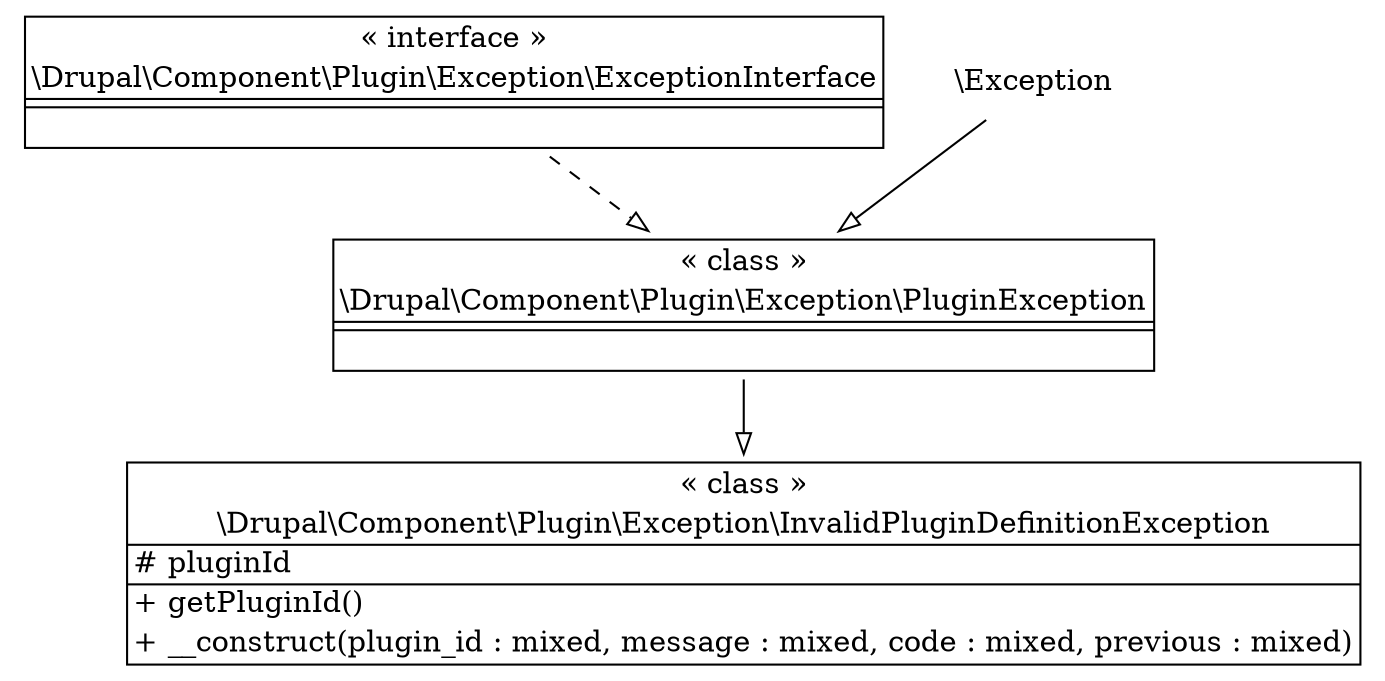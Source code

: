 digraph "Class Diagram" {
  node [shape=plaintext]
  "\\Drupal\\Component\\Plugin\\Exception\\InvalidPluginDefinitionException" [
    label=<
<table border="1" cellpadding="2" cellspacing="0" cellborder="0">
<tr><td align="center">&laquo; class &raquo;</td></tr>
<tr><td align="center" title="class InvalidPluginDefinitionException">\\Drupal\\Component\\Plugin\\Exception\\InvalidPluginDefinitionException</td></tr><hr />
<tr><td align="left" title="protected pluginId"># pluginId</td></tr>
<hr />
<tr><td align="left" title="public getPluginId">+ getPluginId()</td></tr>
<tr><td align="left" title="public __construct">+ __construct(plugin_id : mixed, message : mixed, code : mixed, previous : mixed)</td></tr>
</table>
  >
  ];
  "\\Drupal\\Component\\Plugin\\Exception\\PluginException" [
    label=<
<table border="1" cellpadding="2" cellspacing="0" cellborder="0">
<tr><td align="center">&laquo; class &raquo;</td></tr>
<tr><td align="center" title="class PluginException">\\Drupal\\Component\\Plugin\\Exception\\PluginException</td></tr><hr />
<tr><td></td></tr>
<hr />
<tr><td>&nbsp;</td></tr>
</table>
  >
  ];
  "\\Drupal\\Component\\Plugin\\Exception\\ExceptionInterface" [
    label=<
<table border="1" cellpadding="2" cellspacing="0" cellborder="0">
<tr><td align="center">&laquo; interface &raquo;</td></tr>
<tr><td align="center" title="interface ExceptionInterface">\\Drupal\\Component\\Plugin\\Exception\\ExceptionInterface</td></tr><hr />
<tr><td></td></tr>
<hr />
<tr><td>&nbsp;</td></tr>
</table>
  >
  ];
"\\Drupal\\Component\\Plugin\\Exception\\PluginException" -> "\\Drupal\\Component\\Plugin\\Exception\\InvalidPluginDefinitionException" [arrowhead="empty"];

"\\Drupal\\Component\\Plugin\\Exception\\ExceptionInterface" -> "\\Drupal\\Component\\Plugin\\Exception\\PluginException" [arrowhead="empty" style="dashed"];

"\\Exception" -> "\\Drupal\\Component\\Plugin\\Exception\\PluginException" [arrowhead="empty"];

}